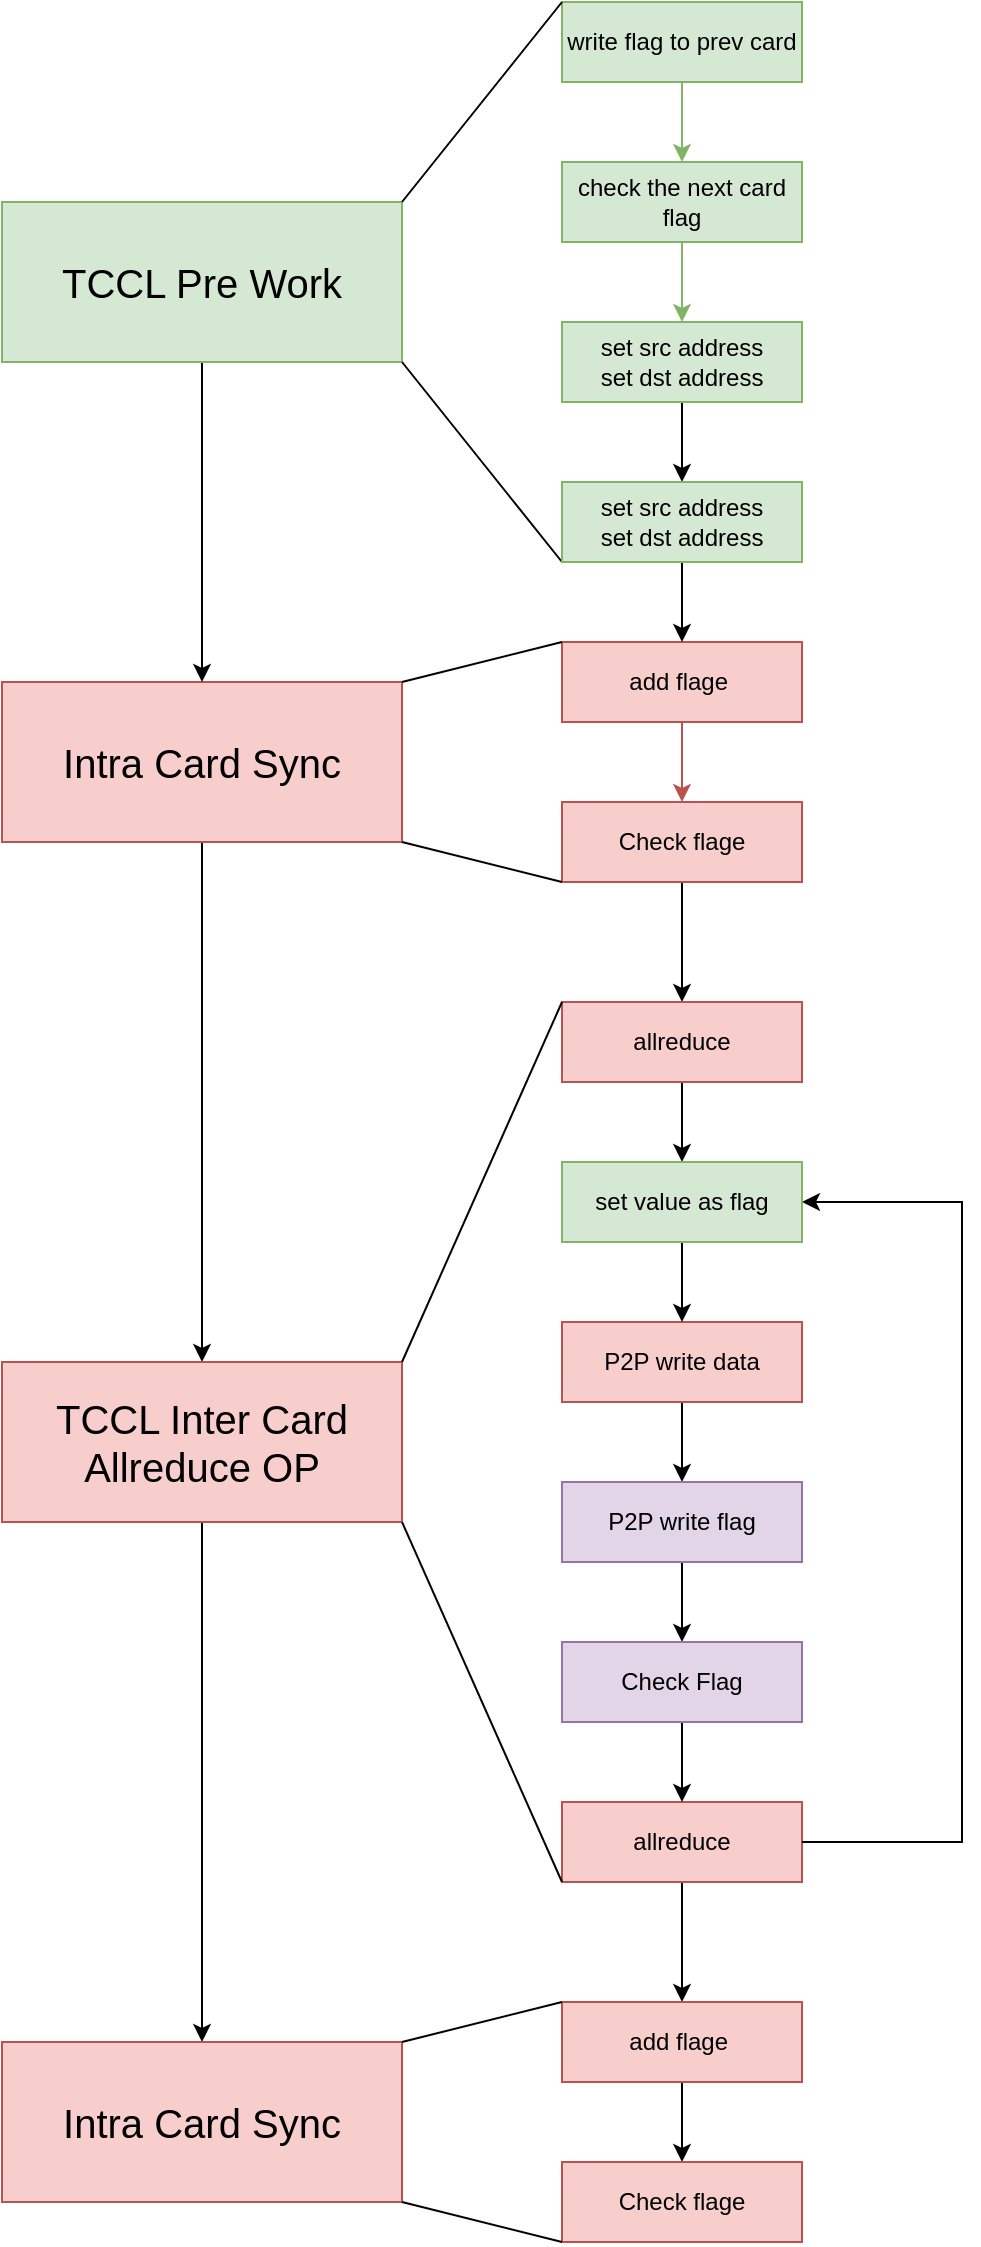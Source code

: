 <mxfile version="21.6.9" type="github">
  <diagram name="Page-1" id="_AB0pGBRDT0fqDV13F5g">
    <mxGraphModel dx="658" dy="1521" grid="1" gridSize="10" guides="1" tooltips="1" connect="1" arrows="1" fold="1" page="1" pageScale="1" pageWidth="850" pageHeight="1100" math="0" shadow="0">
      <root>
        <mxCell id="0" />
        <mxCell id="1" parent="0" />
        <mxCell id="dlxoFUxfWkp-zWLIpVi0-3" value="" style="edgeStyle=orthogonalEdgeStyle;rounded=0;orthogonalLoop=1;jettySize=auto;html=1;" edge="1" parent="1" source="dlxoFUxfWkp-zWLIpVi0-1" target="dlxoFUxfWkp-zWLIpVi0-2">
          <mxGeometry relative="1" as="geometry" />
        </mxCell>
        <mxCell id="dlxoFUxfWkp-zWLIpVi0-1" value="&lt;font style=&quot;font-size: 20px;&quot;&gt;Intra Card Sync&lt;/font&gt;" style="rounded=0;whiteSpace=wrap;html=1;fillColor=#f8cecc;strokeColor=#b85450;" vertex="1" parent="1">
          <mxGeometry x="280" y="200" width="200" height="80" as="geometry" />
        </mxCell>
        <mxCell id="dlxoFUxfWkp-zWLIpVi0-5" value="" style="edgeStyle=orthogonalEdgeStyle;rounded=0;orthogonalLoop=1;jettySize=auto;html=1;" edge="1" parent="1" source="dlxoFUxfWkp-zWLIpVi0-2" target="dlxoFUxfWkp-zWLIpVi0-4">
          <mxGeometry relative="1" as="geometry" />
        </mxCell>
        <mxCell id="dlxoFUxfWkp-zWLIpVi0-2" value="&lt;font style=&quot;font-size: 20px;&quot;&gt;TCCL Inter Card Allreduce OP&lt;br&gt;&lt;/font&gt;" style="rounded=0;whiteSpace=wrap;html=1;fillColor=#f8cecc;strokeColor=#b85450;" vertex="1" parent="1">
          <mxGeometry x="280" y="540" width="200" height="80" as="geometry" />
        </mxCell>
        <mxCell id="dlxoFUxfWkp-zWLIpVi0-4" value="&lt;font style=&quot;font-size: 20px;&quot;&gt;Intra Card Sync&lt;br&gt;&lt;/font&gt;" style="rounded=0;whiteSpace=wrap;html=1;fillColor=#f8cecc;strokeColor=#b85450;" vertex="1" parent="1">
          <mxGeometry x="280" y="880" width="200" height="80" as="geometry" />
        </mxCell>
        <mxCell id="dlxoFUxfWkp-zWLIpVi0-8" value="" style="edgeStyle=orthogonalEdgeStyle;rounded=0;orthogonalLoop=1;jettySize=auto;html=1;" edge="1" parent="1" source="dlxoFUxfWkp-zWLIpVi0-7" target="dlxoFUxfWkp-zWLIpVi0-1">
          <mxGeometry relative="1" as="geometry" />
        </mxCell>
        <mxCell id="dlxoFUxfWkp-zWLIpVi0-7" value="&lt;font style=&quot;font-size: 20px;&quot;&gt;TCCL Pre Work&lt;/font&gt;" style="rounded=0;whiteSpace=wrap;html=1;fillColor=#d5e8d4;strokeColor=#82b366;" vertex="1" parent="1">
          <mxGeometry x="280" y="-40" width="200" height="80" as="geometry" />
        </mxCell>
        <mxCell id="dlxoFUxfWkp-zWLIpVi0-48" value="" style="edgeStyle=orthogonalEdgeStyle;rounded=0;orthogonalLoop=1;jettySize=auto;html=1;" edge="1" parent="1" source="dlxoFUxfWkp-zWLIpVi0-9" target="dlxoFUxfWkp-zWLIpVi0-47">
          <mxGeometry relative="1" as="geometry" />
        </mxCell>
        <mxCell id="dlxoFUxfWkp-zWLIpVi0-9" value="set src address&lt;br&gt;set dst address" style="rounded=0;whiteSpace=wrap;html=1;fillColor=#d5e8d4;strokeColor=#82b366;" vertex="1" parent="1">
          <mxGeometry x="560" y="20" width="120" height="40" as="geometry" />
        </mxCell>
        <mxCell id="dlxoFUxfWkp-zWLIpVi0-16" value="" style="edgeStyle=orthogonalEdgeStyle;rounded=0;orthogonalLoop=1;jettySize=auto;html=1;fillColor=#f8cecc;strokeColor=#b85450;" edge="1" parent="1" source="dlxoFUxfWkp-zWLIpVi0-11" target="dlxoFUxfWkp-zWLIpVi0-12">
          <mxGeometry relative="1" as="geometry" />
        </mxCell>
        <mxCell id="dlxoFUxfWkp-zWLIpVi0-11" value="add flage&amp;nbsp;" style="rounded=0;whiteSpace=wrap;html=1;fillColor=#f8cecc;strokeColor=#b85450;" vertex="1" parent="1">
          <mxGeometry x="560" y="180" width="120" height="40" as="geometry" />
        </mxCell>
        <mxCell id="dlxoFUxfWkp-zWLIpVi0-28" value="" style="edgeStyle=orthogonalEdgeStyle;rounded=0;orthogonalLoop=1;jettySize=auto;html=1;" edge="1" parent="1" source="dlxoFUxfWkp-zWLIpVi0-12" target="dlxoFUxfWkp-zWLIpVi0-18">
          <mxGeometry relative="1" as="geometry" />
        </mxCell>
        <mxCell id="dlxoFUxfWkp-zWLIpVi0-12" value="Check flage" style="rounded=0;whiteSpace=wrap;html=1;fillColor=#f8cecc;strokeColor=#b85450;" vertex="1" parent="1">
          <mxGeometry x="560" y="260" width="120" height="40" as="geometry" />
        </mxCell>
        <mxCell id="dlxoFUxfWkp-zWLIpVi0-13" value="" style="endArrow=none;html=1;rounded=0;entryX=0;entryY=0;entryDx=0;entryDy=0;exitX=1;exitY=0;exitDx=0;exitDy=0;" edge="1" parent="1" source="dlxoFUxfWkp-zWLIpVi0-1" target="dlxoFUxfWkp-zWLIpVi0-11">
          <mxGeometry width="50" height="50" relative="1" as="geometry">
            <mxPoint x="400" y="230" as="sourcePoint" />
            <mxPoint x="450" y="180" as="targetPoint" />
          </mxGeometry>
        </mxCell>
        <mxCell id="dlxoFUxfWkp-zWLIpVi0-14" value="" style="endArrow=none;html=1;rounded=0;entryX=0;entryY=1;entryDx=0;entryDy=0;exitX=1;exitY=1;exitDx=0;exitDy=0;" edge="1" parent="1" source="dlxoFUxfWkp-zWLIpVi0-1" target="dlxoFUxfWkp-zWLIpVi0-12">
          <mxGeometry width="50" height="50" relative="1" as="geometry">
            <mxPoint x="490" y="210" as="sourcePoint" />
            <mxPoint x="570" y="190" as="targetPoint" />
          </mxGeometry>
        </mxCell>
        <mxCell id="dlxoFUxfWkp-zWLIpVi0-35" value="" style="edgeStyle=orthogonalEdgeStyle;rounded=0;orthogonalLoop=1;jettySize=auto;html=1;" edge="1" parent="1" source="dlxoFUxfWkp-zWLIpVi0-18" target="dlxoFUxfWkp-zWLIpVi0-34">
          <mxGeometry relative="1" as="geometry" />
        </mxCell>
        <mxCell id="dlxoFUxfWkp-zWLIpVi0-18" value="allreduce" style="rounded=0;whiteSpace=wrap;html=1;fillColor=#f8cecc;strokeColor=#b85450;" vertex="1" parent="1">
          <mxGeometry x="560" y="360" width="120" height="40" as="geometry" />
        </mxCell>
        <mxCell id="dlxoFUxfWkp-zWLIpVi0-30" value="" style="edgeStyle=orthogonalEdgeStyle;rounded=0;orthogonalLoop=1;jettySize=auto;html=1;" edge="1" parent="1" source="dlxoFUxfWkp-zWLIpVi0-19" target="dlxoFUxfWkp-zWLIpVi0-20">
          <mxGeometry relative="1" as="geometry" />
        </mxCell>
        <mxCell id="dlxoFUxfWkp-zWLIpVi0-19" value="P2P write data" style="rounded=0;whiteSpace=wrap;html=1;fillColor=#f8cecc;strokeColor=#b85450;" vertex="1" parent="1">
          <mxGeometry x="560" y="520" width="120" height="40" as="geometry" />
        </mxCell>
        <mxCell id="dlxoFUxfWkp-zWLIpVi0-37" value="" style="edgeStyle=orthogonalEdgeStyle;rounded=0;orthogonalLoop=1;jettySize=auto;html=1;" edge="1" parent="1" source="dlxoFUxfWkp-zWLIpVi0-20" target="dlxoFUxfWkp-zWLIpVi0-33">
          <mxGeometry relative="1" as="geometry" />
        </mxCell>
        <mxCell id="dlxoFUxfWkp-zWLIpVi0-20" value="P2P write flag" style="rounded=0;whiteSpace=wrap;html=1;fillColor=#e1d5e7;strokeColor=#9673a6;" vertex="1" parent="1">
          <mxGeometry x="560" y="600" width="120" height="40" as="geometry" />
        </mxCell>
        <mxCell id="dlxoFUxfWkp-zWLIpVi0-44" value="" style="edgeStyle=orthogonalEdgeStyle;rounded=0;orthogonalLoop=1;jettySize=auto;html=1;" edge="1" parent="1" source="dlxoFUxfWkp-zWLIpVi0-21" target="dlxoFUxfWkp-zWLIpVi0-40">
          <mxGeometry relative="1" as="geometry" />
        </mxCell>
        <mxCell id="dlxoFUxfWkp-zWLIpVi0-21" value="allreduce" style="rounded=0;whiteSpace=wrap;html=1;fillColor=#f8cecc;strokeColor=#b85450;" vertex="1" parent="1">
          <mxGeometry x="560" y="760" width="120" height="40" as="geometry" />
        </mxCell>
        <mxCell id="dlxoFUxfWkp-zWLIpVi0-24" value="" style="edgeStyle=orthogonalEdgeStyle;rounded=0;orthogonalLoop=1;jettySize=auto;html=1;fillColor=#d5e8d4;strokeColor=#82b366;" edge="1" parent="1" source="dlxoFUxfWkp-zWLIpVi0-22" target="dlxoFUxfWkp-zWLIpVi0-23">
          <mxGeometry relative="1" as="geometry" />
        </mxCell>
        <mxCell id="dlxoFUxfWkp-zWLIpVi0-22" value="write flag to prev card" style="rounded=0;whiteSpace=wrap;html=1;fillColor=#d5e8d4;strokeColor=#82b366;" vertex="1" parent="1">
          <mxGeometry x="560" y="-140" width="120" height="40" as="geometry" />
        </mxCell>
        <mxCell id="dlxoFUxfWkp-zWLIpVi0-25" value="" style="edgeStyle=orthogonalEdgeStyle;rounded=0;orthogonalLoop=1;jettySize=auto;html=1;fillColor=#d5e8d4;strokeColor=#82b366;" edge="1" parent="1" source="dlxoFUxfWkp-zWLIpVi0-23" target="dlxoFUxfWkp-zWLIpVi0-9">
          <mxGeometry relative="1" as="geometry" />
        </mxCell>
        <mxCell id="dlxoFUxfWkp-zWLIpVi0-23" value="check the next card flag" style="rounded=0;whiteSpace=wrap;html=1;fillColor=#d5e8d4;strokeColor=#82b366;" vertex="1" parent="1">
          <mxGeometry x="560" y="-60" width="120" height="40" as="geometry" />
        </mxCell>
        <mxCell id="dlxoFUxfWkp-zWLIpVi0-26" value="" style="endArrow=none;html=1;rounded=0;entryX=0;entryY=0;entryDx=0;entryDy=0;exitX=1;exitY=0;exitDx=0;exitDy=0;" edge="1" parent="1" source="dlxoFUxfWkp-zWLIpVi0-7" target="dlxoFUxfWkp-zWLIpVi0-22">
          <mxGeometry width="50" height="50" relative="1" as="geometry">
            <mxPoint x="490" y="210" as="sourcePoint" />
            <mxPoint x="570" y="190" as="targetPoint" />
          </mxGeometry>
        </mxCell>
        <mxCell id="dlxoFUxfWkp-zWLIpVi0-27" value="" style="endArrow=none;html=1;rounded=0;entryX=0;entryY=1;entryDx=0;entryDy=0;exitX=1;exitY=1;exitDx=0;exitDy=0;" edge="1" parent="1" source="dlxoFUxfWkp-zWLIpVi0-7" target="dlxoFUxfWkp-zWLIpVi0-47">
          <mxGeometry width="50" height="50" relative="1" as="geometry">
            <mxPoint x="490" y="10" as="sourcePoint" />
            <mxPoint x="570" y="-50" as="targetPoint" />
          </mxGeometry>
        </mxCell>
        <mxCell id="dlxoFUxfWkp-zWLIpVi0-32" value="" style="endArrow=classic;html=1;rounded=0;exitX=1;exitY=0.5;exitDx=0;exitDy=0;entryX=1;entryY=0.5;entryDx=0;entryDy=0;" edge="1" parent="1" source="dlxoFUxfWkp-zWLIpVi0-21" target="dlxoFUxfWkp-zWLIpVi0-34">
          <mxGeometry width="50" height="50" relative="1" as="geometry">
            <mxPoint x="400" y="370" as="sourcePoint" />
            <mxPoint x="760" y="380" as="targetPoint" />
            <Array as="points">
              <mxPoint x="760" y="780" />
              <mxPoint x="760" y="460" />
            </Array>
          </mxGeometry>
        </mxCell>
        <mxCell id="dlxoFUxfWkp-zWLIpVi0-38" value="" style="edgeStyle=orthogonalEdgeStyle;rounded=0;orthogonalLoop=1;jettySize=auto;html=1;" edge="1" parent="1" source="dlxoFUxfWkp-zWLIpVi0-33" target="dlxoFUxfWkp-zWLIpVi0-21">
          <mxGeometry relative="1" as="geometry" />
        </mxCell>
        <mxCell id="dlxoFUxfWkp-zWLIpVi0-33" value="Check Flag" style="rounded=0;whiteSpace=wrap;html=1;fillColor=#e1d5e7;strokeColor=#9673a6;" vertex="1" parent="1">
          <mxGeometry x="560" y="680" width="120" height="40" as="geometry" />
        </mxCell>
        <mxCell id="dlxoFUxfWkp-zWLIpVi0-36" value="" style="edgeStyle=orthogonalEdgeStyle;rounded=0;orthogonalLoop=1;jettySize=auto;html=1;" edge="1" parent="1" source="dlxoFUxfWkp-zWLIpVi0-34" target="dlxoFUxfWkp-zWLIpVi0-19">
          <mxGeometry relative="1" as="geometry" />
        </mxCell>
        <mxCell id="dlxoFUxfWkp-zWLIpVi0-34" value="set value as flag" style="rounded=0;whiteSpace=wrap;html=1;fillColor=#d5e8d4;strokeColor=#82b366;" vertex="1" parent="1">
          <mxGeometry x="560" y="440" width="120" height="40" as="geometry" />
        </mxCell>
        <mxCell id="dlxoFUxfWkp-zWLIpVi0-39" value="" style="edgeStyle=orthogonalEdgeStyle;rounded=0;orthogonalLoop=1;jettySize=auto;html=1;" edge="1" parent="1" source="dlxoFUxfWkp-zWLIpVi0-40" target="dlxoFUxfWkp-zWLIpVi0-41">
          <mxGeometry relative="1" as="geometry" />
        </mxCell>
        <mxCell id="dlxoFUxfWkp-zWLIpVi0-40" value="add flage&amp;nbsp;" style="rounded=0;whiteSpace=wrap;html=1;fillColor=#f8cecc;strokeColor=#b85450;" vertex="1" parent="1">
          <mxGeometry x="560" y="860" width="120" height="40" as="geometry" />
        </mxCell>
        <mxCell id="dlxoFUxfWkp-zWLIpVi0-41" value="Check flage" style="rounded=0;whiteSpace=wrap;html=1;fillColor=#f8cecc;strokeColor=#b85450;" vertex="1" parent="1">
          <mxGeometry x="560" y="940" width="120" height="40" as="geometry" />
        </mxCell>
        <mxCell id="dlxoFUxfWkp-zWLIpVi0-42" value="" style="endArrow=none;html=1;rounded=0;entryX=0;entryY=0;entryDx=0;entryDy=0;exitX=1;exitY=0;exitDx=0;exitDy=0;" edge="1" parent="1" target="dlxoFUxfWkp-zWLIpVi0-40">
          <mxGeometry width="50" height="50" relative="1" as="geometry">
            <mxPoint x="480" y="880" as="sourcePoint" />
            <mxPoint x="450" y="860" as="targetPoint" />
          </mxGeometry>
        </mxCell>
        <mxCell id="dlxoFUxfWkp-zWLIpVi0-43" value="" style="endArrow=none;html=1;rounded=0;entryX=0;entryY=1;entryDx=0;entryDy=0;exitX=1;exitY=1;exitDx=0;exitDy=0;" edge="1" parent="1" target="dlxoFUxfWkp-zWLIpVi0-41">
          <mxGeometry width="50" height="50" relative="1" as="geometry">
            <mxPoint x="480" y="960" as="sourcePoint" />
            <mxPoint x="570" y="870" as="targetPoint" />
          </mxGeometry>
        </mxCell>
        <mxCell id="dlxoFUxfWkp-zWLIpVi0-45" value="" style="endArrow=none;html=1;rounded=0;entryX=0;entryY=0;entryDx=0;entryDy=0;exitX=1;exitY=0;exitDx=0;exitDy=0;" edge="1" parent="1" source="dlxoFUxfWkp-zWLIpVi0-2" target="dlxoFUxfWkp-zWLIpVi0-18">
          <mxGeometry width="50" height="50" relative="1" as="geometry">
            <mxPoint x="490" y="210" as="sourcePoint" />
            <mxPoint x="570" y="190" as="targetPoint" />
          </mxGeometry>
        </mxCell>
        <mxCell id="dlxoFUxfWkp-zWLIpVi0-46" value="" style="endArrow=none;html=1;rounded=0;entryX=0;entryY=1;entryDx=0;entryDy=0;exitX=1;exitY=1;exitDx=0;exitDy=0;" edge="1" parent="1" source="dlxoFUxfWkp-zWLIpVi0-2" target="dlxoFUxfWkp-zWLIpVi0-21">
          <mxGeometry width="50" height="50" relative="1" as="geometry">
            <mxPoint x="490" y="550" as="sourcePoint" />
            <mxPoint x="570" y="370" as="targetPoint" />
          </mxGeometry>
        </mxCell>
        <mxCell id="dlxoFUxfWkp-zWLIpVi0-49" value="" style="edgeStyle=orthogonalEdgeStyle;rounded=0;orthogonalLoop=1;jettySize=auto;html=1;" edge="1" parent="1" source="dlxoFUxfWkp-zWLIpVi0-47" target="dlxoFUxfWkp-zWLIpVi0-11">
          <mxGeometry relative="1" as="geometry" />
        </mxCell>
        <mxCell id="dlxoFUxfWkp-zWLIpVi0-47" value="set src address&lt;br&gt;set dst address" style="rounded=0;whiteSpace=wrap;html=1;fillColor=#d5e8d4;strokeColor=#82b366;" vertex="1" parent="1">
          <mxGeometry x="560" y="100" width="120" height="40" as="geometry" />
        </mxCell>
      </root>
    </mxGraphModel>
  </diagram>
</mxfile>
